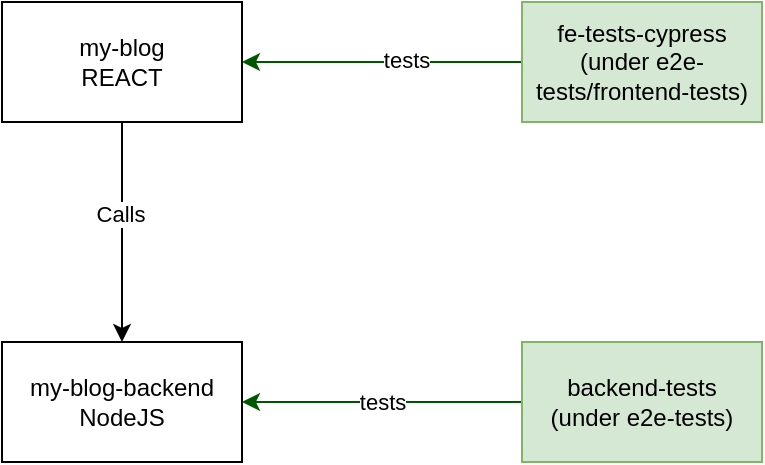 <mxfile version="21.5.0" type="device" pages="4">
  <diagram name="System" id="PSxmkraMAJptMcHA7WNV">
    <mxGraphModel dx="1114" dy="878" grid="1" gridSize="10" guides="1" tooltips="1" connect="1" arrows="1" fold="1" page="1" pageScale="1" pageWidth="827" pageHeight="1169" math="0" shadow="0">
      <root>
        <mxCell id="0" />
        <mxCell id="1" parent="0" />
        <mxCell id="BpzTEbOslRMl2I0KYTKr-5" value="" style="edgeStyle=orthogonalEdgeStyle;rounded=0;orthogonalLoop=1;jettySize=auto;html=1;" parent="1" source="BpzTEbOslRMl2I0KYTKr-1" target="BpzTEbOslRMl2I0KYTKr-2" edge="1">
          <mxGeometry relative="1" as="geometry" />
        </mxCell>
        <mxCell id="BpzTEbOslRMl2I0KYTKr-6" value="Calls" style="edgeLabel;html=1;align=center;verticalAlign=middle;resizable=0;points=[];" parent="BpzTEbOslRMl2I0KYTKr-5" vertex="1" connectable="0">
          <mxGeometry x="-0.164" y="-1" relative="1" as="geometry">
            <mxPoint as="offset" />
          </mxGeometry>
        </mxCell>
        <mxCell id="BpzTEbOslRMl2I0KYTKr-1" value="my-blog&lt;br&gt;REACT" style="rounded=0;whiteSpace=wrap;html=1;" parent="1" vertex="1">
          <mxGeometry x="110" y="210" width="120" height="60" as="geometry" />
        </mxCell>
        <mxCell id="BpzTEbOslRMl2I0KYTKr-2" value="my-blog-backend&lt;br&gt;NodeJS" style="rounded=0;whiteSpace=wrap;html=1;" parent="1" vertex="1">
          <mxGeometry x="110" y="380" width="120" height="60" as="geometry" />
        </mxCell>
        <mxCell id="BpzTEbOslRMl2I0KYTKr-7" style="edgeStyle=orthogonalEdgeStyle;rounded=0;orthogonalLoop=1;jettySize=auto;html=1;exitX=0;exitY=0.5;exitDx=0;exitDy=0;entryX=1;entryY=0.5;entryDx=0;entryDy=0;fillColor=#008a00;strokeColor=#005700;" parent="1" source="BpzTEbOslRMl2I0KYTKr-3" target="BpzTEbOslRMl2I0KYTKr-1" edge="1">
          <mxGeometry relative="1" as="geometry" />
        </mxCell>
        <mxCell id="BpzTEbOslRMl2I0KYTKr-9" value="tests" style="edgeLabel;html=1;align=center;verticalAlign=middle;resizable=0;points=[];" parent="BpzTEbOslRMl2I0KYTKr-7" vertex="1" connectable="0">
          <mxGeometry x="-0.171" y="-1" relative="1" as="geometry">
            <mxPoint as="offset" />
          </mxGeometry>
        </mxCell>
        <mxCell id="BpzTEbOslRMl2I0KYTKr-3" value="fe-tests-cypress&lt;br&gt;(under e2e-tests/frontend-tests)" style="rounded=0;whiteSpace=wrap;html=1;fillColor=#d5e8d4;strokeColor=#82b366;" parent="1" vertex="1">
          <mxGeometry x="370" y="210" width="120" height="60" as="geometry" />
        </mxCell>
        <mxCell id="BpzTEbOslRMl2I0KYTKr-8" value="tests" style="edgeStyle=orthogonalEdgeStyle;rounded=0;orthogonalLoop=1;jettySize=auto;html=1;exitX=0;exitY=0.5;exitDx=0;exitDy=0;entryX=1;entryY=0.5;entryDx=0;entryDy=0;fillColor=#008a00;strokeColor=#005700;" parent="1" source="BpzTEbOslRMl2I0KYTKr-4" target="BpzTEbOslRMl2I0KYTKr-2" edge="1">
          <mxGeometry relative="1" as="geometry" />
        </mxCell>
        <mxCell id="BpzTEbOslRMl2I0KYTKr-4" value="backend-tests&lt;br&gt;(under e2e-tests)" style="rounded=0;whiteSpace=wrap;html=1;fillColor=#d5e8d4;strokeColor=#82b366;" parent="1" vertex="1">
          <mxGeometry x="370" y="380" width="120" height="60" as="geometry" />
        </mxCell>
      </root>
    </mxGraphModel>
  </diagram>
  <diagram name="Target" id="6fpppbFef7aezXIliGg7">
    <mxGraphModel dx="1114" dy="878" grid="1" gridSize="10" guides="1" tooltips="1" connect="1" arrows="1" fold="1" page="1" pageScale="1" pageWidth="827" pageHeight="1169" math="0" shadow="0">
      <root>
        <mxCell id="1EerhGLH6jYFlpy7KpGe-0" />
        <mxCell id="1EerhGLH6jYFlpy7KpGe-1" parent="1EerhGLH6jYFlpy7KpGe-0" />
        <mxCell id="1EerhGLH6jYFlpy7KpGe-2" value="" style="edgeStyle=orthogonalEdgeStyle;rounded=0;orthogonalLoop=1;jettySize=auto;html=1;" parent="1EerhGLH6jYFlpy7KpGe-1" source="1EerhGLH6jYFlpy7KpGe-4" target="1EerhGLH6jYFlpy7KpGe-5" edge="1">
          <mxGeometry relative="1" as="geometry" />
        </mxCell>
        <mxCell id="1EerhGLH6jYFlpy7KpGe-3" value="Calls" style="edgeLabel;html=1;align=center;verticalAlign=middle;resizable=0;points=[];" parent="1EerhGLH6jYFlpy7KpGe-2" vertex="1" connectable="0">
          <mxGeometry x="-0.164" y="-1" relative="1" as="geometry">
            <mxPoint as="offset" />
          </mxGeometry>
        </mxCell>
        <mxCell id="1EerhGLH6jYFlpy7KpGe-4" value="my-blog" style="rounded=0;whiteSpace=wrap;html=1;" parent="1EerhGLH6jYFlpy7KpGe-1" vertex="1">
          <mxGeometry x="110" y="210" width="120" height="60" as="geometry" />
        </mxCell>
        <mxCell id="1EerhGLH6jYFlpy7KpGe-5" value="my-blog-backend" style="rounded=0;whiteSpace=wrap;html=1;" parent="1EerhGLH6jYFlpy7KpGe-1" vertex="1">
          <mxGeometry x="110" y="380" width="120" height="60" as="geometry" />
        </mxCell>
        <mxCell id="1EerhGLH6jYFlpy7KpGe-6" style="edgeStyle=orthogonalEdgeStyle;rounded=0;orthogonalLoop=1;jettySize=auto;html=1;exitX=0;exitY=0.5;exitDx=0;exitDy=0;entryX=1;entryY=0.5;entryDx=0;entryDy=0;fillColor=#008a00;strokeColor=#005700;" parent="1EerhGLH6jYFlpy7KpGe-1" source="1EerhGLH6jYFlpy7KpGe-8" target="1EerhGLH6jYFlpy7KpGe-4" edge="1">
          <mxGeometry relative="1" as="geometry" />
        </mxCell>
        <mxCell id="1EerhGLH6jYFlpy7KpGe-7" value="tests" style="edgeLabel;html=1;align=center;verticalAlign=middle;resizable=0;points=[];" parent="1EerhGLH6jYFlpy7KpGe-6" vertex="1" connectable="0">
          <mxGeometry x="-0.171" y="-1" relative="1" as="geometry">
            <mxPoint as="offset" />
          </mxGeometry>
        </mxCell>
        <mxCell id="-8tNC5rgQ7_fONZ1Apu3-0" value="create test data" style="edgeStyle=orthogonalEdgeStyle;rounded=0;orthogonalLoop=1;jettySize=auto;html=1;fillColor=#008a00;strokeColor=#005700;" parent="1EerhGLH6jYFlpy7KpGe-1" source="1EerhGLH6jYFlpy7KpGe-8" target="1EerhGLH6jYFlpy7KpGe-10" edge="1">
          <mxGeometry relative="1" as="geometry" />
        </mxCell>
        <mxCell id="1EerhGLH6jYFlpy7KpGe-8" value="fe-tests-cypress&lt;br&gt;(under e2e-tests/frontend-tests)" style="rounded=0;whiteSpace=wrap;html=1;fillColor=#d5e8d4;strokeColor=#82b366;" parent="1EerhGLH6jYFlpy7KpGe-1" vertex="1">
          <mxGeometry x="370" y="210" width="120" height="60" as="geometry" />
        </mxCell>
        <mxCell id="1EerhGLH6jYFlpy7KpGe-9" value="tests" style="edgeStyle=orthogonalEdgeStyle;rounded=0;orthogonalLoop=1;jettySize=auto;html=1;exitX=0;exitY=0.5;exitDx=0;exitDy=0;entryX=1;entryY=0.5;entryDx=0;entryDy=0;fillColor=#008a00;strokeColor=#005700;" parent="1EerhGLH6jYFlpy7KpGe-1" source="1EerhGLH6jYFlpy7KpGe-10" target="1EerhGLH6jYFlpy7KpGe-5" edge="1">
          <mxGeometry relative="1" as="geometry" />
        </mxCell>
        <mxCell id="1EerhGLH6jYFlpy7KpGe-10" value="backend-tests&lt;br&gt;(under e2e-tests)" style="rounded=0;whiteSpace=wrap;html=1;fillColor=#d5e8d4;strokeColor=#82b366;" parent="1EerhGLH6jYFlpy7KpGe-1" vertex="1">
          <mxGeometry x="370" y="380" width="120" height="60" as="geometry" />
        </mxCell>
      </root>
    </mxGraphModel>
  </diagram>
  <diagram id="KmPTLA7n7t0YLSnGYtCl" name="BridgeService">
    <mxGraphModel dx="1114" dy="878" grid="1" gridSize="10" guides="1" tooltips="1" connect="1" arrows="1" fold="1" page="1" pageScale="1" pageWidth="827" pageHeight="1169" math="0" shadow="0">
      <root>
        <mxCell id="0" />
        <mxCell id="1" parent="0" />
        <mxCell id="GPZD5LHzxXCdVwa31aoL-1" value="" style="edgeStyle=orthogonalEdgeStyle;rounded=0;orthogonalLoop=1;jettySize=auto;html=1;" parent="1" source="GPZD5LHzxXCdVwa31aoL-3" target="GPZD5LHzxXCdVwa31aoL-4" edge="1">
          <mxGeometry relative="1" as="geometry" />
        </mxCell>
        <mxCell id="GPZD5LHzxXCdVwa31aoL-2" value="Calls" style="edgeLabel;html=1;align=center;verticalAlign=middle;resizable=0;points=[];" parent="GPZD5LHzxXCdVwa31aoL-1" vertex="1" connectable="0">
          <mxGeometry x="-0.164" y="-1" relative="1" as="geometry">
            <mxPoint as="offset" />
          </mxGeometry>
        </mxCell>
        <mxCell id="GPZD5LHzxXCdVwa31aoL-3" value="my-blog" style="rounded=0;whiteSpace=wrap;html=1;" parent="1" vertex="1">
          <mxGeometry x="110" y="210" width="120" height="60" as="geometry" />
        </mxCell>
        <mxCell id="GPZD5LHzxXCdVwa31aoL-4" value="my-blog-backend" style="rounded=0;whiteSpace=wrap;html=1;" parent="1" vertex="1">
          <mxGeometry x="110" y="380" width="120" height="60" as="geometry" />
        </mxCell>
        <mxCell id="GPZD5LHzxXCdVwa31aoL-5" style="edgeStyle=orthogonalEdgeStyle;rounded=0;orthogonalLoop=1;jettySize=auto;html=1;exitX=0;exitY=0.5;exitDx=0;exitDy=0;entryX=1;entryY=0.5;entryDx=0;entryDy=0;fillColor=#008a00;strokeColor=#005700;" parent="1" source="GPZD5LHzxXCdVwa31aoL-8" target="GPZD5LHzxXCdVwa31aoL-3" edge="1">
          <mxGeometry relative="1" as="geometry" />
        </mxCell>
        <mxCell id="GPZD5LHzxXCdVwa31aoL-6" value="tests" style="edgeLabel;html=1;align=center;verticalAlign=middle;resizable=0;points=[];" parent="GPZD5LHzxXCdVwa31aoL-5" vertex="1" connectable="0">
          <mxGeometry x="-0.171" y="-1" relative="1" as="geometry">
            <mxPoint as="offset" />
          </mxGeometry>
        </mxCell>
        <mxCell id="GPZD5LHzxXCdVwa31aoL-7" value="create test data" style="edgeStyle=orthogonalEdgeStyle;rounded=0;orthogonalLoop=1;jettySize=auto;html=1;fillColor=#008a00;strokeColor=#005700;entryX=0.5;entryY=0;entryDx=0;entryDy=0;" parent="1" source="GPZD5LHzxXCdVwa31aoL-8" target="GPZD5LHzxXCdVwa31aoL-12" edge="1">
          <mxGeometry relative="1" as="geometry">
            <mxPoint x="680" y="240" as="targetPoint" />
          </mxGeometry>
        </mxCell>
        <mxCell id="GPZD5LHzxXCdVwa31aoL-8" value="fe-tests-cypress&lt;br&gt;(under e2e-tests/frontend-tests)" style="rounded=0;whiteSpace=wrap;html=1;fillColor=#d5e8d4;strokeColor=#82b366;" parent="1" vertex="1">
          <mxGeometry x="370" y="210" width="120" height="60" as="geometry" />
        </mxCell>
        <mxCell id="GPZD5LHzxXCdVwa31aoL-9" value="tests" style="edgeStyle=orthogonalEdgeStyle;rounded=0;orthogonalLoop=1;jettySize=auto;html=1;exitX=0;exitY=0.5;exitDx=0;exitDy=0;entryX=1;entryY=0.5;entryDx=0;entryDy=0;fillColor=#008a00;strokeColor=#005700;" parent="1" source="GPZD5LHzxXCdVwa31aoL-10" target="GPZD5LHzxXCdVwa31aoL-4" edge="1">
          <mxGeometry relative="1" as="geometry" />
        </mxCell>
        <mxCell id="GPZD5LHzxXCdVwa31aoL-10" value="backend-tests&lt;br&gt;(under e2e-tests)" style="rounded=0;whiteSpace=wrap;html=1;fillColor=#d5e8d4;strokeColor=#82b366;" parent="1" vertex="1">
          <mxGeometry x="370" y="380" width="120" height="60" as="geometry" />
        </mxCell>
        <mxCell id="GPZD5LHzxXCdVwa31aoL-12" value="Bridge Service" style="rounded=0;whiteSpace=wrap;html=1;fillColor=#ffe6cc;strokeColor=#d79b00;" parent="1" vertex="1">
          <mxGeometry x="370" y="350" width="120" height="30" as="geometry" />
        </mxCell>
      </root>
    </mxGraphModel>
  </diagram>
  <diagram id="itrizO2UKl5C1ClfQ7e_" name="Use-Cases">
    <mxGraphModel dx="1114" dy="878" grid="1" gridSize="10" guides="1" tooltips="1" connect="1" arrows="1" fold="1" page="1" pageScale="1" pageWidth="827" pageHeight="1169" math="0" shadow="0">
      <root>
        <mxCell id="0" />
        <mxCell id="1" parent="0" />
        <mxCell id="MJqMFL1pDGmNxEAxt7VE-11" value="Project 2" style="rounded=1;whiteSpace=wrap;html=1;verticalAlign=top;align=center;fontStyle=1;fillColor=#ffe6cc;strokeColor=#d79b00;" parent="1" vertex="1">
          <mxGeometry x="520" y="50" width="160" height="470" as="geometry" />
        </mxCell>
        <mxCell id="MJqMFL1pDGmNxEAxt7VE-3" value="Project 1" style="rounded=1;whiteSpace=wrap;html=1;verticalAlign=top;align=center;fontStyle=1" parent="1" vertex="1">
          <mxGeometry x="290" y="50" width="170" height="470" as="geometry" />
        </mxCell>
        <mxCell id="MJqMFL1pDGmNxEAxt7VE-16" value="" style="edgeStyle=orthogonalEdgeStyle;rounded=0;orthogonalLoop=1;jettySize=auto;html=1;exitX=0.5;exitY=0;exitDx=0;exitDy=0;" parent="1" source="MJqMFL1pDGmNxEAxt7VE-5" target="MJqMFL1pDGmNxEAxt7VE-15" edge="1">
          <mxGeometry relative="1" as="geometry" />
        </mxCell>
        <mxCell id="MJqMFL1pDGmNxEAxt7VE-17" style="edgeStyle=orthogonalEdgeStyle;rounded=0;orthogonalLoop=1;jettySize=auto;html=1;exitX=0;exitY=0.5;exitDx=0;exitDy=0;entryX=1;entryY=0.5;entryDx=0;entryDy=0;" parent="1" source="MJqMFL1pDGmNxEAxt7VE-5" target="MJqMFL1pDGmNxEAxt7VE-9" edge="1">
          <mxGeometry relative="1" as="geometry" />
        </mxCell>
        <mxCell id="MJqMFL1pDGmNxEAxt7VE-5" value="Front-End-Testing&lt;br&gt;Selenium-Java" style="rounded=0;whiteSpace=wrap;html=1;fillColor=#1ba1e2;fontColor=#ffffff;strokeColor=#006EAF;" parent="1" vertex="1">
          <mxGeometry x="540" y="450" width="120" height="60" as="geometry" />
        </mxCell>
        <mxCell id="MJqMFL1pDGmNxEAxt7VE-14" value="" style="edgeStyle=orthogonalEdgeStyle;rounded=0;orthogonalLoop=1;jettySize=auto;html=1;" parent="1" source="MJqMFL1pDGmNxEAxt7VE-7" target="MJqMFL1pDGmNxEAxt7VE-13" edge="1">
          <mxGeometry relative="1" as="geometry" />
        </mxCell>
        <mxCell id="MJqMFL1pDGmNxEAxt7VE-7" value="Front-end Testing&lt;br&gt;Cypress" style="rounded=0;whiteSpace=wrap;html=1;fillColor=#60a917;fontColor=#ffffff;strokeColor=#2D7600;" parent="1" vertex="1">
          <mxGeometry x="540" y="230" width="120" height="60" as="geometry" />
        </mxCell>
        <mxCell id="MJqMFL1pDGmNxEAxt7VE-9" value="Front-End-Testing&lt;br&gt;Selenium-Kotlin" style="rounded=0;whiteSpace=wrap;html=1;fillColor=#a20025;fontColor=#ffffff;strokeColor=#6F0000;" parent="1" vertex="1">
          <mxGeometry x="320" y="450" width="120" height="60" as="geometry" />
        </mxCell>
        <mxCell id="MJqMFL1pDGmNxEAxt7VE-13" value="Back-End Testing&lt;br&gt;Java" style="rounded=0;whiteSpace=wrap;html=1;fillColor=#1ba1e2;fontColor=#ffffff;strokeColor=#006EAF;" parent="1" vertex="1">
          <mxGeometry x="320" y="230" width="120" height="60" as="geometry" />
        </mxCell>
        <mxCell id="MJqMFL1pDGmNxEAxt7VE-15" value="Back-End Testing&lt;br&gt;Java" style="rounded=0;whiteSpace=wrap;html=1;fillColor=#1ba1e2;fontColor=#ffffff;strokeColor=#006EAF;" parent="1" vertex="1">
          <mxGeometry x="540" y="370" width="120" height="60" as="geometry" />
        </mxCell>
        <mxCell id="MJqMFL1pDGmNxEAxt7VE-21" value="" style="edgeStyle=orthogonalEdgeStyle;rounded=0;orthogonalLoop=1;jettySize=auto;html=1;" parent="1" source="MJqMFL1pDGmNxEAxt7VE-18" target="MJqMFL1pDGmNxEAxt7VE-19" edge="1">
          <mxGeometry relative="1" as="geometry" />
        </mxCell>
        <mxCell id="MJqMFL1pDGmNxEAxt7VE-18" value="Front-end Testing&lt;br&gt;Cypress" style="rounded=0;whiteSpace=wrap;html=1;fillColor=#60a917;strokeColor=#2D7600;fontColor=#ffffff;" parent="1" vertex="1">
          <mxGeometry x="540" y="90" width="120" height="60" as="geometry" />
        </mxCell>
        <mxCell id="MJqMFL1pDGmNxEAxt7VE-19" value="Front-end Testing&lt;br&gt;Cypress" style="rounded=0;whiteSpace=wrap;html=1;fillColor=#60a917;strokeColor=#2D7600;fontColor=#ffffff;" parent="1" vertex="1">
          <mxGeometry x="320" y="90" width="120" height="60" as="geometry" />
        </mxCell>
        <mxCell id="MJqMFL1pDGmNxEAxt7VE-8" value="Back-End Testing&lt;br&gt;Java" style="rounded=0;whiteSpace=wrap;html=1;fillColor=#1ba1e2;fontColor=#ffffff;strokeColor=#006EAF;" parent="1" vertex="1">
          <mxGeometry x="320" y="160" width="120" height="60" as="geometry" />
        </mxCell>
        <mxCell id="MJqMFL1pDGmNxEAxt7VE-10" value="Back-End Testing&lt;br&gt;Scala" style="rounded=0;whiteSpace=wrap;html=1;fillColor=#e51400;strokeColor=#B20000;fontColor=#ffffff;" parent="1" vertex="1">
          <mxGeometry x="540" y="160" width="120" height="60" as="geometry" />
        </mxCell>
        <mxCell id="MJqMFL1pDGmNxEAxt7VE-12" value="" style="edgeStyle=orthogonalEdgeStyle;rounded=0;orthogonalLoop=1;jettySize=auto;html=1;" parent="1" source="MJqMFL1pDGmNxEAxt7VE-8" target="MJqMFL1pDGmNxEAxt7VE-10" edge="1">
          <mxGeometry relative="1" as="geometry" />
        </mxCell>
        <mxCell id="MJqMFL1pDGmNxEAxt7VE-25" value="" style="edgeStyle=orthogonalEdgeStyle;rounded=0;orthogonalLoop=1;jettySize=auto;html=1;" parent="1" source="MJqMFL1pDGmNxEAxt7VE-23" target="MJqMFL1pDGmNxEAxt7VE-24" edge="1">
          <mxGeometry relative="1" as="geometry" />
        </mxCell>
        <mxCell id="MJqMFL1pDGmNxEAxt7VE-23" value="Back-End Testing&lt;br&gt;Java" style="rounded=0;whiteSpace=wrap;html=1;fillColor=#1ba1e2;fontColor=#ffffff;strokeColor=#006EAF;" parent="1" vertex="1">
          <mxGeometry x="320" y="300" width="120" height="60" as="geometry" />
        </mxCell>
        <mxCell id="MJqMFL1pDGmNxEAxt7VE-24" value="Back-End Testing&lt;br&gt;Java" style="rounded=0;whiteSpace=wrap;html=1;fillColor=#1ba1e2;fontColor=#ffffff;strokeColor=#006EAF;" parent="1" vertex="1">
          <mxGeometry x="540" y="300" width="120" height="60" as="geometry" />
        </mxCell>
      </root>
    </mxGraphModel>
  </diagram>
</mxfile>
